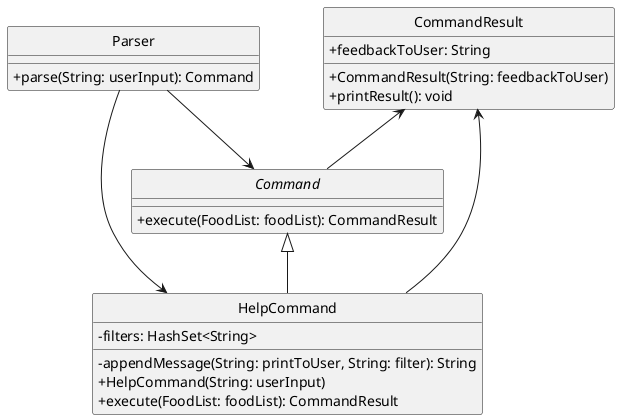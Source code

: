 @startuml
'https://plantuml.com/class-diagram

hide circle
skinparam classAttributeIconSize 0

Parser --> HelpCommand
Parser --> Command
class Parser {
    +parse(String: userInput): Command
}

CommandResult <-- Command
abstract class Command {
    +execute(FoodList: foodList): CommandResult
}

CommandResult <-- HelpCommand
class CommandResult {
    +feedbackToUser: String
    +CommandResult(String: feedbackToUser)
    +printResult(): void
}

Command <|-- HelpCommand
class HelpCommand {
    -filters: HashSet<String>
    -appendMessage(String: printToUser, String: filter): String
    +HelpCommand(String: userInput)
    +execute(FoodList: foodList): CommandResult
}

@enduml